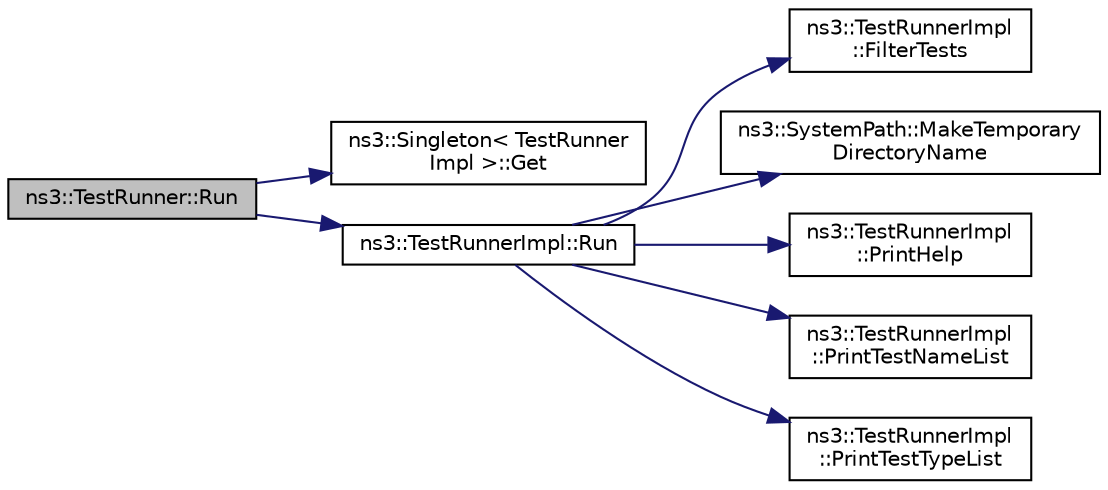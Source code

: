 digraph "ns3::TestRunner::Run"
{
 // LATEX_PDF_SIZE
  edge [fontname="Helvetica",fontsize="10",labelfontname="Helvetica",labelfontsize="10"];
  node [fontname="Helvetica",fontsize="10",shape=record];
  rankdir="LR";
  Node1 [label="ns3::TestRunner::Run",height=0.2,width=0.4,color="black", fillcolor="grey75", style="filled", fontcolor="black",tooltip="Run the requested suite of tests, according to the given command line arguments."];
  Node1 -> Node2 [color="midnightblue",fontsize="10",style="solid",fontname="Helvetica"];
  Node2 [label="ns3::Singleton\< TestRunner\lImpl \>::Get",height=0.2,width=0.4,color="black", fillcolor="white", style="filled",URL="$classns3_1_1_singleton.html#a80a2cd3c25a27ea72add7a9f7a141ffa",tooltip="Get a pointer to the singleton instance."];
  Node1 -> Node3 [color="midnightblue",fontsize="10",style="solid",fontname="Helvetica"];
  Node3 [label="ns3::TestRunnerImpl::Run",height=0.2,width=0.4,color="black", fillcolor="white", style="filled",URL="$classns3_1_1_test_runner_impl.html#aab866f90a3b2d8fa20dabded33e35012",tooltip="Run the requested suite of tests, according to the given command line arguments."];
  Node3 -> Node4 [color="midnightblue",fontsize="10",style="solid",fontname="Helvetica"];
  Node4 [label="ns3::TestRunnerImpl\l::FilterTests",height=0.2,width=0.4,color="black", fillcolor="white", style="filled",URL="$classns3_1_1_test_runner_impl.html#a42560fb0ddfece59837a10913426a87b",tooltip="Generate the list of tests matching the constraints."];
  Node3 -> Node5 [color="midnightblue",fontsize="10",style="solid",fontname="Helvetica"];
  Node5 [label="ns3::SystemPath::MakeTemporary\lDirectoryName",height=0.2,width=0.4,color="black", fillcolor="white", style="filled",URL="$group__systempath.html#ga271d7de64c9f6454db57fe21bc51c5d0",tooltip="Get the name of a temporary directory."];
  Node3 -> Node6 [color="midnightblue",fontsize="10",style="solid",fontname="Helvetica"];
  Node6 [label="ns3::TestRunnerImpl\l::PrintHelp",height=0.2,width=0.4,color="black", fillcolor="white", style="filled",URL="$classns3_1_1_test_runner_impl.html#a09f99e821376e7a69b0c029ffaff1ad2",tooltip="Print the help text."];
  Node3 -> Node7 [color="midnightblue",fontsize="10",style="solid",fontname="Helvetica"];
  Node7 [label="ns3::TestRunnerImpl\l::PrintTestNameList",height=0.2,width=0.4,color="black", fillcolor="white", style="filled",URL="$classns3_1_1_test_runner_impl.html#afaec35d962ad088ca09ff638be230bf9",tooltip="Print the list of all requested test suites."];
  Node3 -> Node8 [color="midnightblue",fontsize="10",style="solid",fontname="Helvetica"];
  Node8 [label="ns3::TestRunnerImpl\l::PrintTestTypeList",height=0.2,width=0.4,color="black", fillcolor="white", style="filled",URL="$classns3_1_1_test_runner_impl.html#a8bfdebbc71bac3f97931899efee0fc49",tooltip="Print the list of test types."];
}
